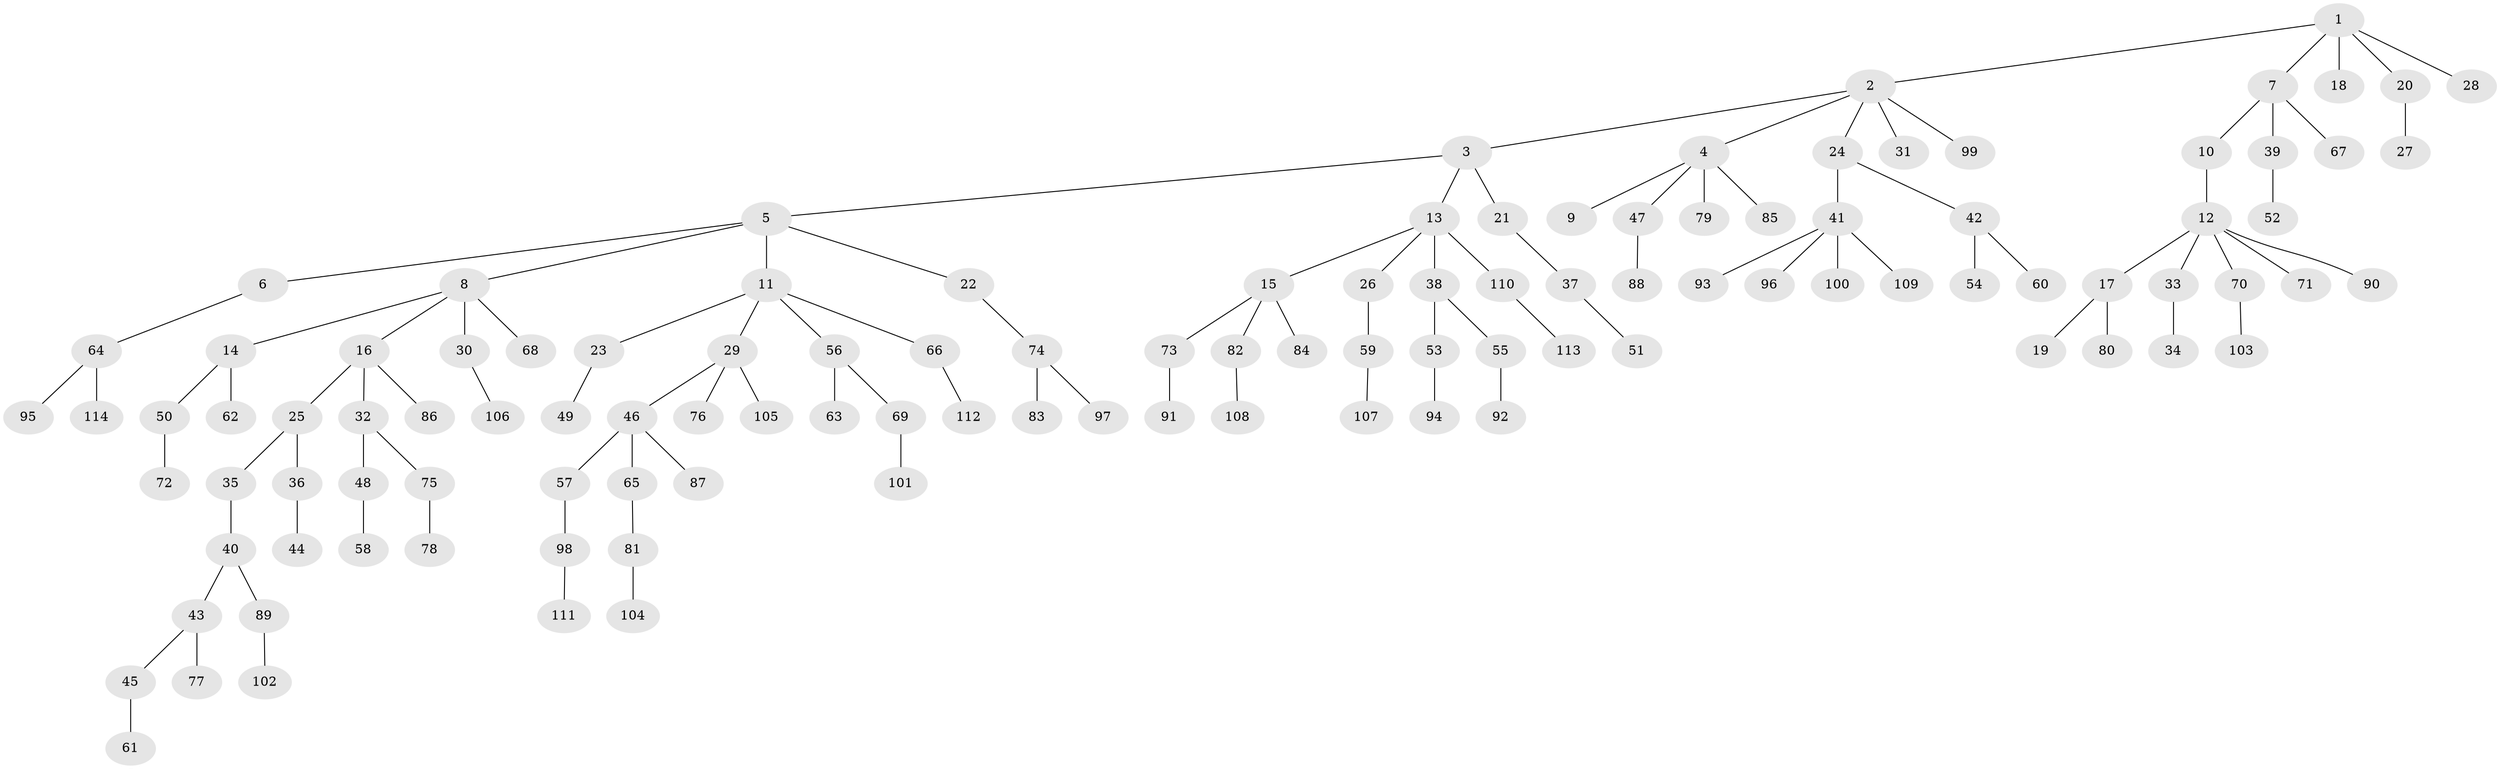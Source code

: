 // coarse degree distribution, {5: 0.075, 4: 0.05, 2: 0.175, 6: 0.025, 1: 0.5875, 7: 0.0125, 3: 0.075}
// Generated by graph-tools (version 1.1) at 2025/24/03/03/25 07:24:05]
// undirected, 114 vertices, 113 edges
graph export_dot {
graph [start="1"]
  node [color=gray90,style=filled];
  1;
  2;
  3;
  4;
  5;
  6;
  7;
  8;
  9;
  10;
  11;
  12;
  13;
  14;
  15;
  16;
  17;
  18;
  19;
  20;
  21;
  22;
  23;
  24;
  25;
  26;
  27;
  28;
  29;
  30;
  31;
  32;
  33;
  34;
  35;
  36;
  37;
  38;
  39;
  40;
  41;
  42;
  43;
  44;
  45;
  46;
  47;
  48;
  49;
  50;
  51;
  52;
  53;
  54;
  55;
  56;
  57;
  58;
  59;
  60;
  61;
  62;
  63;
  64;
  65;
  66;
  67;
  68;
  69;
  70;
  71;
  72;
  73;
  74;
  75;
  76;
  77;
  78;
  79;
  80;
  81;
  82;
  83;
  84;
  85;
  86;
  87;
  88;
  89;
  90;
  91;
  92;
  93;
  94;
  95;
  96;
  97;
  98;
  99;
  100;
  101;
  102;
  103;
  104;
  105;
  106;
  107;
  108;
  109;
  110;
  111;
  112;
  113;
  114;
  1 -- 2;
  1 -- 7;
  1 -- 18;
  1 -- 20;
  1 -- 28;
  2 -- 3;
  2 -- 4;
  2 -- 24;
  2 -- 31;
  2 -- 99;
  3 -- 5;
  3 -- 13;
  3 -- 21;
  4 -- 9;
  4 -- 47;
  4 -- 79;
  4 -- 85;
  5 -- 6;
  5 -- 8;
  5 -- 11;
  5 -- 22;
  6 -- 64;
  7 -- 10;
  7 -- 39;
  7 -- 67;
  8 -- 14;
  8 -- 16;
  8 -- 30;
  8 -- 68;
  10 -- 12;
  11 -- 23;
  11 -- 29;
  11 -- 56;
  11 -- 66;
  12 -- 17;
  12 -- 33;
  12 -- 70;
  12 -- 71;
  12 -- 90;
  13 -- 15;
  13 -- 26;
  13 -- 38;
  13 -- 110;
  14 -- 50;
  14 -- 62;
  15 -- 73;
  15 -- 82;
  15 -- 84;
  16 -- 25;
  16 -- 32;
  16 -- 86;
  17 -- 19;
  17 -- 80;
  20 -- 27;
  21 -- 37;
  22 -- 74;
  23 -- 49;
  24 -- 41;
  24 -- 42;
  25 -- 35;
  25 -- 36;
  26 -- 59;
  29 -- 46;
  29 -- 76;
  29 -- 105;
  30 -- 106;
  32 -- 48;
  32 -- 75;
  33 -- 34;
  35 -- 40;
  36 -- 44;
  37 -- 51;
  38 -- 53;
  38 -- 55;
  39 -- 52;
  40 -- 43;
  40 -- 89;
  41 -- 93;
  41 -- 96;
  41 -- 100;
  41 -- 109;
  42 -- 54;
  42 -- 60;
  43 -- 45;
  43 -- 77;
  45 -- 61;
  46 -- 57;
  46 -- 65;
  46 -- 87;
  47 -- 88;
  48 -- 58;
  50 -- 72;
  53 -- 94;
  55 -- 92;
  56 -- 63;
  56 -- 69;
  57 -- 98;
  59 -- 107;
  64 -- 95;
  64 -- 114;
  65 -- 81;
  66 -- 112;
  69 -- 101;
  70 -- 103;
  73 -- 91;
  74 -- 83;
  74 -- 97;
  75 -- 78;
  81 -- 104;
  82 -- 108;
  89 -- 102;
  98 -- 111;
  110 -- 113;
}
